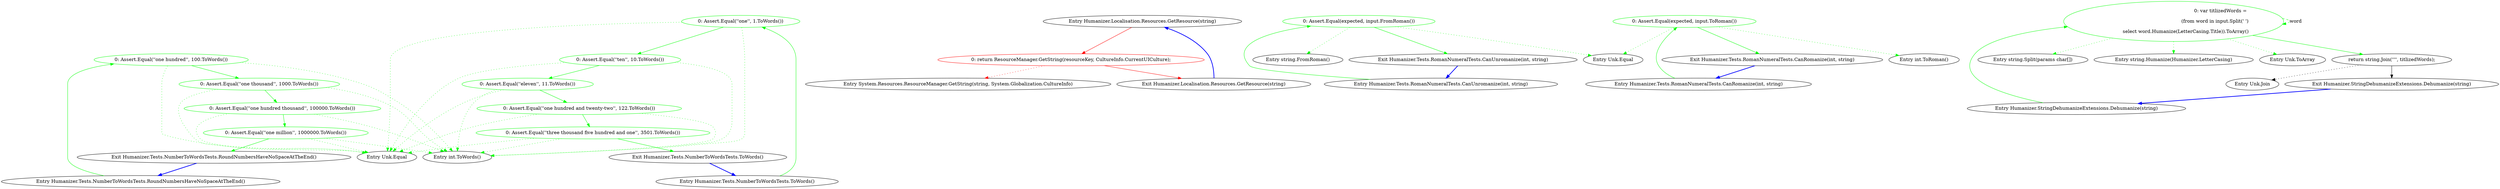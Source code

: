 digraph  {
m0_8 [cluster="Unk.Equal", file="NumberToWordsTests.cs", label="Entry Unk.Equal", span=""];
m0_7 [cluster="int.ToWords()", file="NumberToWordsTests.cs", label="Entry int.ToWords()", span="13-13"];
m0_9 [cluster="Humanizer.Tests.NumberToWordsTests.RoundNumbersHaveNoSpaceAtTheEnd()", file="NumberToWordsTests.cs", label="Entry Humanizer.Tests.NumberToWordsTests.RoundNumbersHaveNoSpaceAtTheEnd()", span="17-17"];
m0_10 [cluster="Humanizer.Tests.NumberToWordsTests.RoundNumbersHaveNoSpaceAtTheEnd()", color=green, community=0, file="NumberToWordsTests.cs", label="0: Assert.Equal(''one hundred'', 100.ToWords())", span="19-19"];
m0_11 [cluster="Humanizer.Tests.NumberToWordsTests.RoundNumbersHaveNoSpaceAtTheEnd()", color=green, community=0, file="NumberToWordsTests.cs", label="0: Assert.Equal(''one thousand'', 1000.ToWords())", span="20-20"];
m0_12 [cluster="Humanizer.Tests.NumberToWordsTests.RoundNumbersHaveNoSpaceAtTheEnd()", color=green, community=0, file="NumberToWordsTests.cs", label="0: Assert.Equal(''one hundred thousand'', 100000.ToWords())", span="21-21"];
m0_13 [cluster="Humanizer.Tests.NumberToWordsTests.RoundNumbersHaveNoSpaceAtTheEnd()", color=green, community=0, file="NumberToWordsTests.cs", label="0: Assert.Equal(''one million'', 1000000.ToWords())", span="22-22"];
m0_14 [cluster="Humanizer.Tests.NumberToWordsTests.RoundNumbersHaveNoSpaceAtTheEnd()", file="NumberToWordsTests.cs", label="Exit Humanizer.Tests.NumberToWordsTests.RoundNumbersHaveNoSpaceAtTheEnd()", span="17-17"];
m0_0 [cluster="Humanizer.Tests.NumberToWordsTests.ToWords()", file="NumberToWordsTests.cs", label="Entry Humanizer.Tests.NumberToWordsTests.ToWords()", span="7-7"];
m0_1 [cluster="Humanizer.Tests.NumberToWordsTests.ToWords()", color=green, community=0, file="NumberToWordsTests.cs", label="0: Assert.Equal(''one'', 1.ToWords())", span="9-9"];
m0_2 [cluster="Humanizer.Tests.NumberToWordsTests.ToWords()", color=green, community=0, file="NumberToWordsTests.cs", label="0: Assert.Equal(''ten'', 10.ToWords())", span="10-10"];
m0_3 [cluster="Humanizer.Tests.NumberToWordsTests.ToWords()", color=green, community=0, file="NumberToWordsTests.cs", label="0: Assert.Equal(''eleven'', 11.ToWords())", span="11-11"];
m0_4 [cluster="Humanizer.Tests.NumberToWordsTests.ToWords()", color=green, community=0, file="NumberToWordsTests.cs", label="0: Assert.Equal(''one hundred and twenty-two'', 122.ToWords())", span="12-12"];
m0_5 [cluster="Humanizer.Tests.NumberToWordsTests.ToWords()", color=green, community=0, file="NumberToWordsTests.cs", label="0: Assert.Equal(''three thousand five hundred and one'', 3501.ToWords())", span="13-13"];
m0_6 [cluster="Humanizer.Tests.NumberToWordsTests.ToWords()", file="NumberToWordsTests.cs", label="Exit Humanizer.Tests.NumberToWordsTests.ToWords()", span="7-7"];
m1_0 [cluster="Humanizer.Localisation.Resources.GetResource(string)", file="Resources.cs", label="Entry Humanizer.Localisation.Resources.GetResource(string)", span="27-27"];
m1_1 [cluster="Humanizer.Localisation.Resources.GetResource(string)", color=red, community=0, file="Resources.cs", label="0: return ResourceManager.GetString(resourceKey, CultureInfo.CurrentUICulture);", span="29-29"];
m1_2 [cluster="Humanizer.Localisation.Resources.GetResource(string)", file="Resources.cs", label="Exit Humanizer.Localisation.Resources.GetResource(string)", span="27-27"];
m1_3 [cluster="System.Resources.ResourceManager.GetString(string, System.Globalization.CultureInfo)", file="Resources.cs", label="Entry System.Resources.ResourceManager.GetString(string, System.Globalization.CultureInfo)", span="0-0"];
m3_8 [cluster="string.FromRoman()", file="RomanNumeralTests.cs", label="Entry string.FromRoman()", span="40-40"];
m3_5 [cluster="Humanizer.Tests.RomanNumeralTests.CanUnromanize(int, string)", file="RomanNumeralTests.cs", label="Entry Humanizer.Tests.RomanNumeralTests.CanUnromanize(int, string)", span="43-43"];
m3_6 [cluster="Humanizer.Tests.RomanNumeralTests.CanUnromanize(int, string)", color=green, community=0, file="RomanNumeralTests.cs", label="0: Assert.Equal(expected, input.FromRoman())", span="45-45"];
m3_7 [cluster="Humanizer.Tests.RomanNumeralTests.CanUnromanize(int, string)", file="RomanNumeralTests.cs", label="Exit Humanizer.Tests.RomanNumeralTests.CanUnromanize(int, string)", span="43-43"];
m3_0 [cluster="Humanizer.Tests.RomanNumeralTests.CanRomanize(int, string)", file="RomanNumeralTests.cs", label="Entry Humanizer.Tests.RomanNumeralTests.CanRomanize(int, string)", span="23-23"];
m3_1 [cluster="Humanizer.Tests.RomanNumeralTests.CanRomanize(int, string)", color=green, community=0, file="RomanNumeralTests.cs", label="0: Assert.Equal(expected, input.ToRoman())", span="25-25"];
m3_2 [cluster="Humanizer.Tests.RomanNumeralTests.CanRomanize(int, string)", file="RomanNumeralTests.cs", label="Exit Humanizer.Tests.RomanNumeralTests.CanRomanize(int, string)", span="23-23"];
m3_4 [cluster="Unk.Equal", file="RomanNumeralTests.cs", label="Entry Unk.Equal", span=""];
m3_3 [cluster="int.ToRoman()", file="RomanNumeralTests.cs", label="Entry int.ToRoman()", span="80-80"];
m4_4 [cluster="string.Split(params char[])", file="StringDehumanizeExtensions.cs", label="Entry string.Split(params char[])", span="0-0"];
m4_5 [cluster="string.Humanize(Humanizer.LetterCasing)", file="StringDehumanizeExtensions.cs", label="Entry string.Humanize(Humanizer.LetterCasing)", span="62-62"];
m4_7 [cluster="Unk.Join", file="StringDehumanizeExtensions.cs", label="Entry Unk.Join", span=""];
m4_6 [cluster="Unk.ToArray", file="StringDehumanizeExtensions.cs", label="Entry Unk.ToArray", span=""];
m4_0 [cluster="Humanizer.StringDehumanizeExtensions.Dehumanize(string)", file="StringDehumanizeExtensions.cs", label="Entry Humanizer.StringDehumanizeExtensions.Dehumanize(string)", span="11-11"];
m4_1 [cluster="Humanizer.StringDehumanizeExtensions.Dehumanize(string)", color=green, community=0, file="StringDehumanizeExtensions.cs", label="0: var titlizedWords = \r\n                (from word in input.Split(' ')\r\n                select word.Humanize(LetterCasing.Title)).ToArray()", span="13-15"];
m4_2 [cluster="Humanizer.StringDehumanizeExtensions.Dehumanize(string)", file="StringDehumanizeExtensions.cs", label="return string.Join('''', titlizedWords);", span="17-17"];
m4_3 [cluster="Humanizer.StringDehumanizeExtensions.Dehumanize(string)", file="StringDehumanizeExtensions.cs", label="Exit Humanizer.StringDehumanizeExtensions.Dehumanize(string)", span="11-11"];
m0_9 -> m0_10  [color=green, key=0, style=solid];
m0_10 -> m0_11  [color=green, key=0, style=solid];
m0_10 -> m0_7  [color=green, key=2, style=dotted];
m0_10 -> m0_8  [color=green, key=2, style=dotted];
m0_11 -> m0_12  [color=green, key=0, style=solid];
m0_11 -> m0_7  [color=green, key=2, style=dotted];
m0_11 -> m0_8  [color=green, key=2, style=dotted];
m0_12 -> m0_13  [color=green, key=0, style=solid];
m0_12 -> m0_7  [color=green, key=2, style=dotted];
m0_12 -> m0_8  [color=green, key=2, style=dotted];
m0_13 -> m0_14  [color=green, key=0, style=solid];
m0_13 -> m0_7  [color=green, key=2, style=dotted];
m0_13 -> m0_8  [color=green, key=2, style=dotted];
m0_14 -> m0_9  [color=blue, key=0, style=bold];
m0_0 -> m0_1  [color=green, key=0, style=solid];
m0_1 -> m0_2  [color=green, key=0, style=solid];
m0_1 -> m0_7  [color=green, key=2, style=dotted];
m0_1 -> m0_8  [color=green, key=2, style=dotted];
m0_2 -> m0_3  [color=green, key=0, style=solid];
m0_2 -> m0_7  [color=green, key=2, style=dotted];
m0_2 -> m0_8  [color=green, key=2, style=dotted];
m0_3 -> m0_4  [color=green, key=0, style=solid];
m0_3 -> m0_7  [color=green, key=2, style=dotted];
m0_3 -> m0_8  [color=green, key=2, style=dotted];
m0_4 -> m0_5  [color=green, key=0, style=solid];
m0_4 -> m0_7  [color=green, key=2, style=dotted];
m0_4 -> m0_8  [color=green, key=2, style=dotted];
m0_5 -> m0_6  [color=green, key=0, style=solid];
m0_5 -> m0_7  [color=green, key=2, style=dotted];
m0_5 -> m0_8  [color=green, key=2, style=dotted];
m0_6 -> m0_0  [color=blue, key=0, style=bold];
m1_0 -> m1_1  [color=red, key=0, style=solid];
m1_1 -> m1_2  [color=red, key=0, style=solid];
m1_1 -> m1_3  [color=red, key=2, style=dotted];
m1_2 -> m1_0  [color=blue, key=0, style=bold];
m3_5 -> m3_6  [color=green, key=0, style=solid];
m3_6 -> m3_7  [color=green, key=0, style=solid];
m3_6 -> m3_8  [color=green, key=2, style=dotted];
m3_6 -> m3_4  [color=green, key=2, style=dotted];
m3_7 -> m3_5  [color=blue, key=0, style=bold];
m3_0 -> m3_1  [color=green, key=0, style=solid];
m3_1 -> m3_2  [color=green, key=0, style=solid];
m3_1 -> m3_3  [color=green, key=2, style=dotted];
m3_1 -> m3_4  [color=green, key=2, style=dotted];
m3_2 -> m3_0  [color=blue, key=0, style=bold];
m4_0 -> m4_1  [color=green, key=0, style=solid];
m4_1 -> m4_2  [color=green, key=0, style=solid];
m4_1 -> m4_4  [color=green, key=2, style=dotted];
m4_1 -> m4_5  [color=green, key=2, style=dotted];
m4_1 -> m4_6  [color=green, key=2, style=dotted];
m4_1 -> m4_1  [color=green, key=1, label=word, style=dashed];
m4_2 -> m4_3  [key=0, style=solid];
m4_2 -> m4_7  [key=2, style=dotted];
m4_3 -> m4_0  [color=blue, key=0, style=bold];
}
